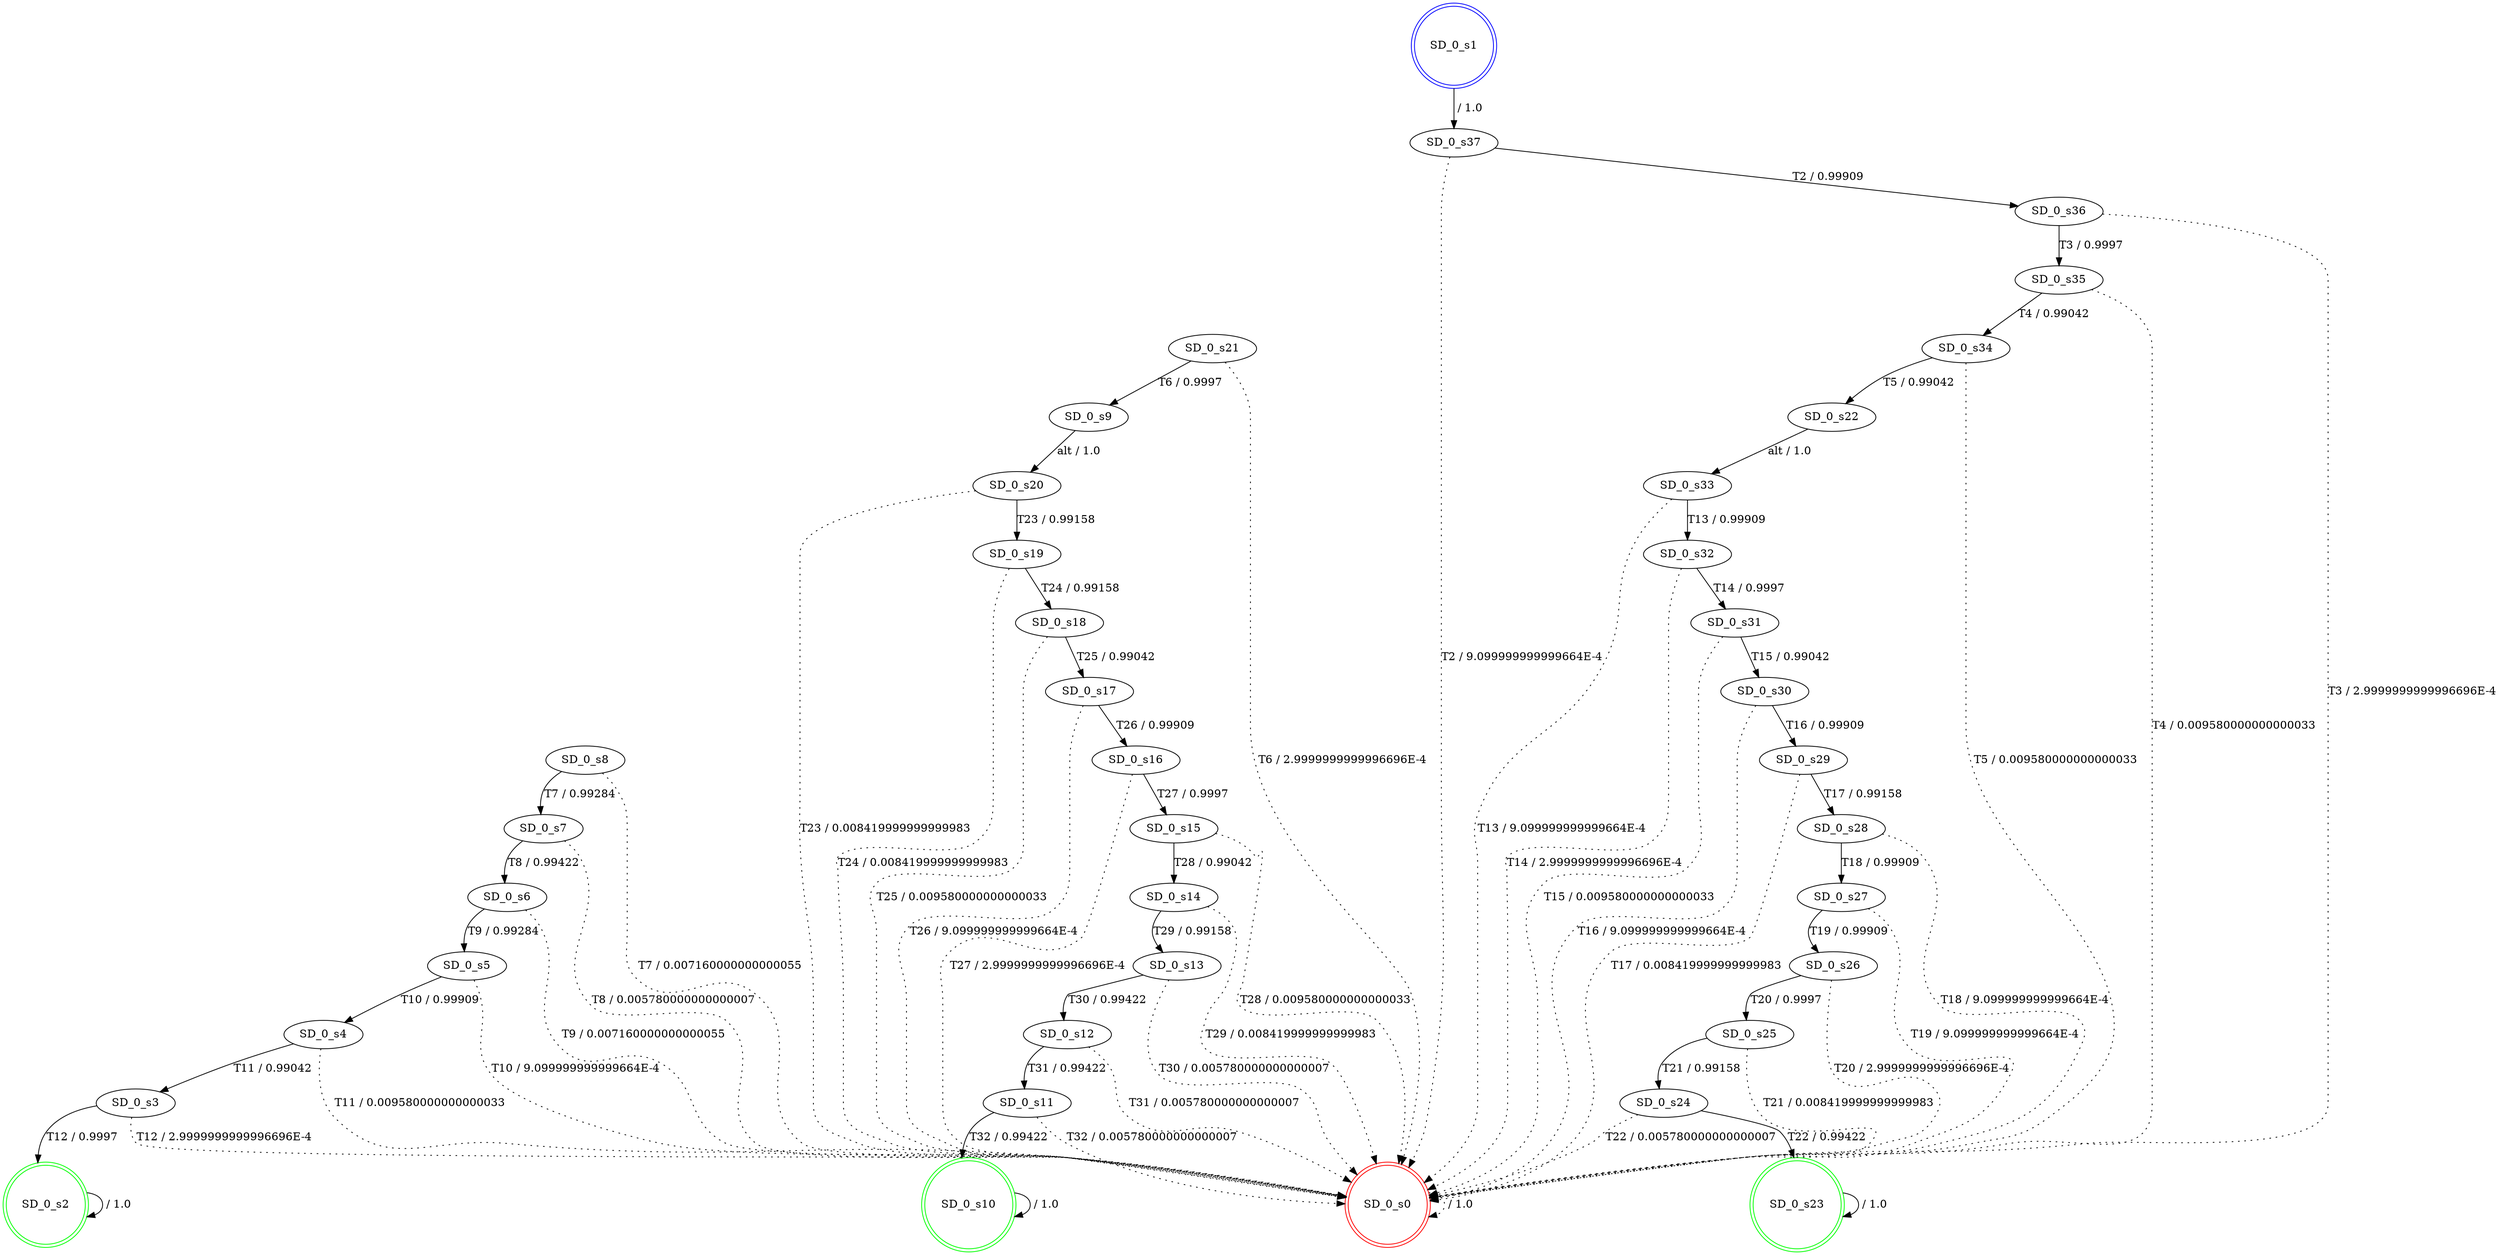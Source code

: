 digraph graphname {
SD_0_s0 [label="SD_0_s0",color=red,shape=doublecircle ];
SD_0_s1 [label="SD_0_s1",color=blue,shape=doublecircle ];
SD_0_s2 [label="SD_0_s2",color=green,shape=doublecircle ];
SD_0_s3 [label="SD_0_s3" ];
SD_0_s4 [label="SD_0_s4" ];
SD_0_s5 [label="SD_0_s5" ];
SD_0_s6 [label="SD_0_s6" ];
SD_0_s7 [label="SD_0_s7" ];
SD_0_s8 [label="SD_0_s8" ];
SD_0_s9 [label="SD_0_s9" ];
SD_0_s10 [label="SD_0_s10",color=green,shape=doublecircle ];
SD_0_s11 [label="SD_0_s11" ];
SD_0_s12 [label="SD_0_s12" ];
SD_0_s13 [label="SD_0_s13" ];
SD_0_s14 [label="SD_0_s14" ];
SD_0_s15 [label="SD_0_s15" ];
SD_0_s16 [label="SD_0_s16" ];
SD_0_s17 [label="SD_0_s17" ];
SD_0_s18 [label="SD_0_s18" ];
SD_0_s19 [label="SD_0_s19" ];
SD_0_s20 [label="SD_0_s20" ];
SD_0_s21 [label="SD_0_s21" ];
SD_0_s22 [label="SD_0_s22" ];
SD_0_s23 [label="SD_0_s23",color=green,shape=doublecircle ];
SD_0_s24 [label="SD_0_s24" ];
SD_0_s25 [label="SD_0_s25" ];
SD_0_s26 [label="SD_0_s26" ];
SD_0_s27 [label="SD_0_s27" ];
SD_0_s28 [label="SD_0_s28" ];
SD_0_s29 [label="SD_0_s29" ];
SD_0_s30 [label="SD_0_s30" ];
SD_0_s31 [label="SD_0_s31" ];
SD_0_s32 [label="SD_0_s32" ];
SD_0_s33 [label="SD_0_s33" ];
SD_0_s34 [label="SD_0_s34" ];
SD_0_s35 [label="SD_0_s35" ];
SD_0_s36 [label="SD_0_s36" ];
SD_0_s37 [label="SD_0_s37" ];
SD_0_s0 -> SD_0_s0 [label=" / 1.0", style=dotted];
SD_0_s1 -> SD_0_s37 [label=" / 1.0"];
SD_0_s2 -> SD_0_s2 [label=" / 1.0"];
SD_0_s3 -> SD_0_s2 [label="T12 / 0.9997"];
SD_0_s3 -> SD_0_s0 [label="T12 / 2.9999999999996696E-4", style=dotted];
SD_0_s4 -> SD_0_s3 [label="T11 / 0.99042"];
SD_0_s4 -> SD_0_s0 [label="T11 / 0.009580000000000033", style=dotted];
SD_0_s5 -> SD_0_s4 [label="T10 / 0.99909"];
SD_0_s5 -> SD_0_s0 [label="T10 / 9.099999999999664E-4", style=dotted];
SD_0_s6 -> SD_0_s5 [label="T9 / 0.99284"];
SD_0_s6 -> SD_0_s0 [label="T9 / 0.007160000000000055", style=dotted];
SD_0_s7 -> SD_0_s6 [label="T8 / 0.99422"];
SD_0_s7 -> SD_0_s0 [label="T8 / 0.005780000000000007", style=dotted];
SD_0_s8 -> SD_0_s7 [label="T7 / 0.99284"];
SD_0_s8 -> SD_0_s0 [label="T7 / 0.007160000000000055", style=dotted];
SD_0_s9 -> SD_0_s20 [label="alt / 1.0"];
SD_0_s10 -> SD_0_s10 [label=" / 1.0"];
SD_0_s11 -> SD_0_s10 [label="T32 / 0.99422"];
SD_0_s11 -> SD_0_s0 [label="T32 / 0.005780000000000007", style=dotted];
SD_0_s12 -> SD_0_s11 [label="T31 / 0.99422"];
SD_0_s12 -> SD_0_s0 [label="T31 / 0.005780000000000007", style=dotted];
SD_0_s13 -> SD_0_s12 [label="T30 / 0.99422"];
SD_0_s13 -> SD_0_s0 [label="T30 / 0.005780000000000007", style=dotted];
SD_0_s14 -> SD_0_s13 [label="T29 / 0.99158"];
SD_0_s14 -> SD_0_s0 [label="T29 / 0.008419999999999983", style=dotted];
SD_0_s15 -> SD_0_s14 [label="T28 / 0.99042"];
SD_0_s15 -> SD_0_s0 [label="T28 / 0.009580000000000033", style=dotted];
SD_0_s16 -> SD_0_s15 [label="T27 / 0.9997"];
SD_0_s16 -> SD_0_s0 [label="T27 / 2.9999999999996696E-4", style=dotted];
SD_0_s17 -> SD_0_s16 [label="T26 / 0.99909"];
SD_0_s17 -> SD_0_s0 [label="T26 / 9.099999999999664E-4", style=dotted];
SD_0_s18 -> SD_0_s17 [label="T25 / 0.99042"];
SD_0_s18 -> SD_0_s0 [label="T25 / 0.009580000000000033", style=dotted];
SD_0_s19 -> SD_0_s18 [label="T24 / 0.99158"];
SD_0_s19 -> SD_0_s0 [label="T24 / 0.008419999999999983", style=dotted];
SD_0_s20 -> SD_0_s19 [label="T23 / 0.99158"];
SD_0_s20 -> SD_0_s0 [label="T23 / 0.008419999999999983", style=dotted];
SD_0_s21 -> SD_0_s9 [label="T6 / 0.9997"];
SD_0_s21 -> SD_0_s0 [label="T6 / 2.9999999999996696E-4", style=dotted];
SD_0_s22 -> SD_0_s33 [label="alt / 1.0"];
SD_0_s23 -> SD_0_s23 [label=" / 1.0"];
SD_0_s24 -> SD_0_s23 [label="T22 / 0.99422"];
SD_0_s24 -> SD_0_s0 [label="T22 / 0.005780000000000007", style=dotted];
SD_0_s25 -> SD_0_s24 [label="T21 / 0.99158"];
SD_0_s25 -> SD_0_s0 [label="T21 / 0.008419999999999983", style=dotted];
SD_0_s26 -> SD_0_s25 [label="T20 / 0.9997"];
SD_0_s26 -> SD_0_s0 [label="T20 / 2.9999999999996696E-4", style=dotted];
SD_0_s27 -> SD_0_s26 [label="T19 / 0.99909"];
SD_0_s27 -> SD_0_s0 [label="T19 / 9.099999999999664E-4", style=dotted];
SD_0_s28 -> SD_0_s27 [label="T18 / 0.99909"];
SD_0_s28 -> SD_0_s0 [label="T18 / 9.099999999999664E-4", style=dotted];
SD_0_s29 -> SD_0_s28 [label="T17 / 0.99158"];
SD_0_s29 -> SD_0_s0 [label="T17 / 0.008419999999999983", style=dotted];
SD_0_s30 -> SD_0_s29 [label="T16 / 0.99909"];
SD_0_s30 -> SD_0_s0 [label="T16 / 9.099999999999664E-4", style=dotted];
SD_0_s31 -> SD_0_s30 [label="T15 / 0.99042"];
SD_0_s31 -> SD_0_s0 [label="T15 / 0.009580000000000033", style=dotted];
SD_0_s32 -> SD_0_s31 [label="T14 / 0.9997"];
SD_0_s32 -> SD_0_s0 [label="T14 / 2.9999999999996696E-4", style=dotted];
SD_0_s33 -> SD_0_s32 [label="T13 / 0.99909"];
SD_0_s33 -> SD_0_s0 [label="T13 / 9.099999999999664E-4", style=dotted];
SD_0_s34 -> SD_0_s22 [label="T5 / 0.99042"];
SD_0_s34 -> SD_0_s0 [label="T5 / 0.009580000000000033", style=dotted];
SD_0_s35 -> SD_0_s34 [label="T4 / 0.99042"];
SD_0_s35 -> SD_0_s0 [label="T4 / 0.009580000000000033", style=dotted];
SD_0_s36 -> SD_0_s35 [label="T3 / 0.9997"];
SD_0_s36 -> SD_0_s0 [label="T3 / 2.9999999999996696E-4", style=dotted];
SD_0_s37 -> SD_0_s36 [label="T2 / 0.99909"];
SD_0_s37 -> SD_0_s0 [label="T2 / 9.099999999999664E-4", style=dotted];
}